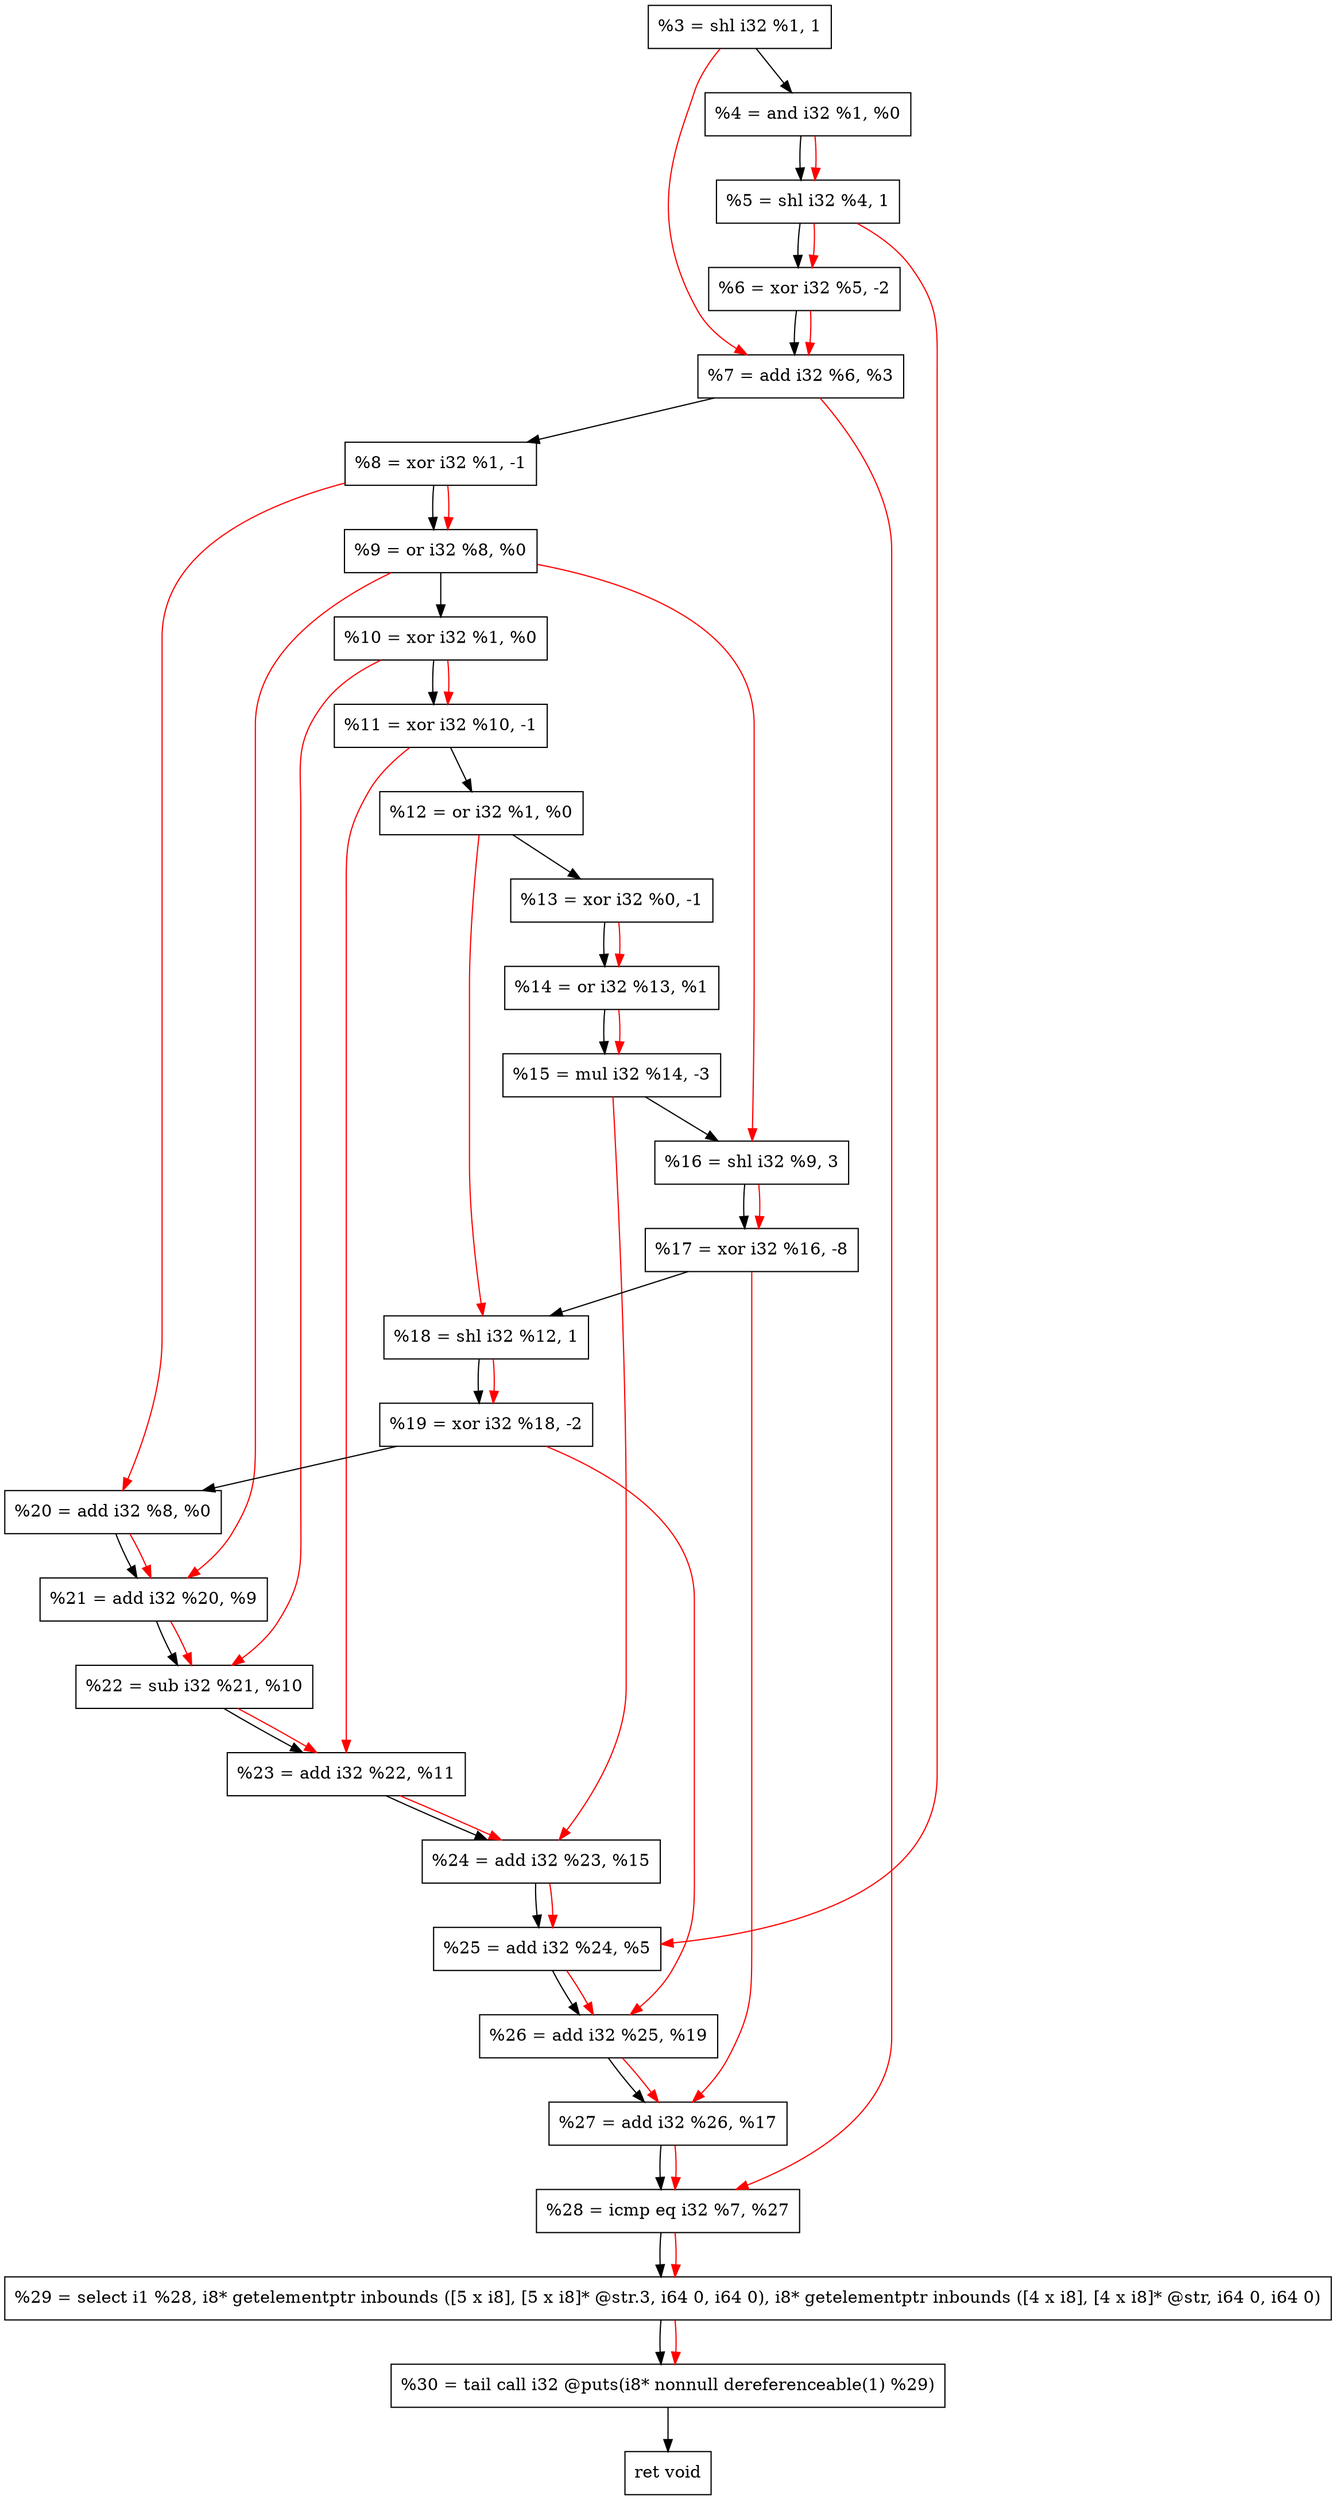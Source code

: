 digraph "DFG for'crackme' function" {
	Node0x117bbe0[shape=record, label="  %3 = shl i32 %1, 1"];
	Node0x117bc50[shape=record, label="  %4 = and i32 %1, %0"];
	Node0x117bd10[shape=record, label="  %5 = shl i32 %4, 1"];
	Node0x117bd80[shape=record, label="  %6 = xor i32 %5, -2"];
	Node0x117bdf0[shape=record, label="  %7 = add i32 %6, %3"];
	Node0x117be90[shape=record, label="  %8 = xor i32 %1, -1"];
	Node0x117bf00[shape=record, label="  %9 = or i32 %8, %0"];
	Node0x117bf70[shape=record, label="  %10 = xor i32 %1, %0"];
	Node0x117bfe0[shape=record, label="  %11 = xor i32 %10, -1"];
	Node0x117c050[shape=record, label="  %12 = or i32 %1, %0"];
	Node0x117c0c0[shape=record, label="  %13 = xor i32 %0, -1"];
	Node0x117c130[shape=record, label="  %14 = or i32 %13, %1"];
	Node0x117c1d0[shape=record, label="  %15 = mul i32 %14, -3"];
	Node0x117c270[shape=record, label="  %16 = shl i32 %9, 3"];
	Node0x117c310[shape=record, label="  %17 = xor i32 %16, -8"];
	Node0x117c380[shape=record, label="  %18 = shl i32 %12, 1"];
	Node0x117c3f0[shape=record, label="  %19 = xor i32 %18, -2"];
	Node0x117c460[shape=record, label="  %20 = add i32 %8, %0"];
	Node0x117c4d0[shape=record, label="  %21 = add i32 %20, %9"];
	Node0x117c540[shape=record, label="  %22 = sub i32 %21, %10"];
	Node0x117c5b0[shape=record, label="  %23 = add i32 %22, %11"];
	Node0x117c620[shape=record, label="  %24 = add i32 %23, %15"];
	Node0x117c690[shape=record, label="  %25 = add i32 %24, %5"];
	Node0x117c700[shape=record, label="  %26 = add i32 %25, %19"];
	Node0x117c770[shape=record, label="  %27 = add i32 %26, %17"];
	Node0x117c7e0[shape=record, label="  %28 = icmp eq i32 %7, %27"];
	Node0x111c268[shape=record, label="  %29 = select i1 %28, i8* getelementptr inbounds ([5 x i8], [5 x i8]* @str.3, i64 0, i64 0), i8* getelementptr inbounds ([4 x i8], [4 x i8]* @str, i64 0, i64 0)"];
	Node0x117cc80[shape=record, label="  %30 = tail call i32 @puts(i8* nonnull dereferenceable(1) %29)"];
	Node0x117ccd0[shape=record, label="  ret void"];
	Node0x117bbe0 -> Node0x117bc50;
	Node0x117bc50 -> Node0x117bd10;
	Node0x117bd10 -> Node0x117bd80;
	Node0x117bd80 -> Node0x117bdf0;
	Node0x117bdf0 -> Node0x117be90;
	Node0x117be90 -> Node0x117bf00;
	Node0x117bf00 -> Node0x117bf70;
	Node0x117bf70 -> Node0x117bfe0;
	Node0x117bfe0 -> Node0x117c050;
	Node0x117c050 -> Node0x117c0c0;
	Node0x117c0c0 -> Node0x117c130;
	Node0x117c130 -> Node0x117c1d0;
	Node0x117c1d0 -> Node0x117c270;
	Node0x117c270 -> Node0x117c310;
	Node0x117c310 -> Node0x117c380;
	Node0x117c380 -> Node0x117c3f0;
	Node0x117c3f0 -> Node0x117c460;
	Node0x117c460 -> Node0x117c4d0;
	Node0x117c4d0 -> Node0x117c540;
	Node0x117c540 -> Node0x117c5b0;
	Node0x117c5b0 -> Node0x117c620;
	Node0x117c620 -> Node0x117c690;
	Node0x117c690 -> Node0x117c700;
	Node0x117c700 -> Node0x117c770;
	Node0x117c770 -> Node0x117c7e0;
	Node0x117c7e0 -> Node0x111c268;
	Node0x111c268 -> Node0x117cc80;
	Node0x117cc80 -> Node0x117ccd0;
edge [color=red]
	Node0x117bc50 -> Node0x117bd10;
	Node0x117bd10 -> Node0x117bd80;
	Node0x117bd80 -> Node0x117bdf0;
	Node0x117bbe0 -> Node0x117bdf0;
	Node0x117be90 -> Node0x117bf00;
	Node0x117bf70 -> Node0x117bfe0;
	Node0x117c0c0 -> Node0x117c130;
	Node0x117c130 -> Node0x117c1d0;
	Node0x117bf00 -> Node0x117c270;
	Node0x117c270 -> Node0x117c310;
	Node0x117c050 -> Node0x117c380;
	Node0x117c380 -> Node0x117c3f0;
	Node0x117be90 -> Node0x117c460;
	Node0x117c460 -> Node0x117c4d0;
	Node0x117bf00 -> Node0x117c4d0;
	Node0x117c4d0 -> Node0x117c540;
	Node0x117bf70 -> Node0x117c540;
	Node0x117c540 -> Node0x117c5b0;
	Node0x117bfe0 -> Node0x117c5b0;
	Node0x117c5b0 -> Node0x117c620;
	Node0x117c1d0 -> Node0x117c620;
	Node0x117c620 -> Node0x117c690;
	Node0x117bd10 -> Node0x117c690;
	Node0x117c690 -> Node0x117c700;
	Node0x117c3f0 -> Node0x117c700;
	Node0x117c700 -> Node0x117c770;
	Node0x117c310 -> Node0x117c770;
	Node0x117bdf0 -> Node0x117c7e0;
	Node0x117c770 -> Node0x117c7e0;
	Node0x117c7e0 -> Node0x111c268;
	Node0x111c268 -> Node0x117cc80;
}

